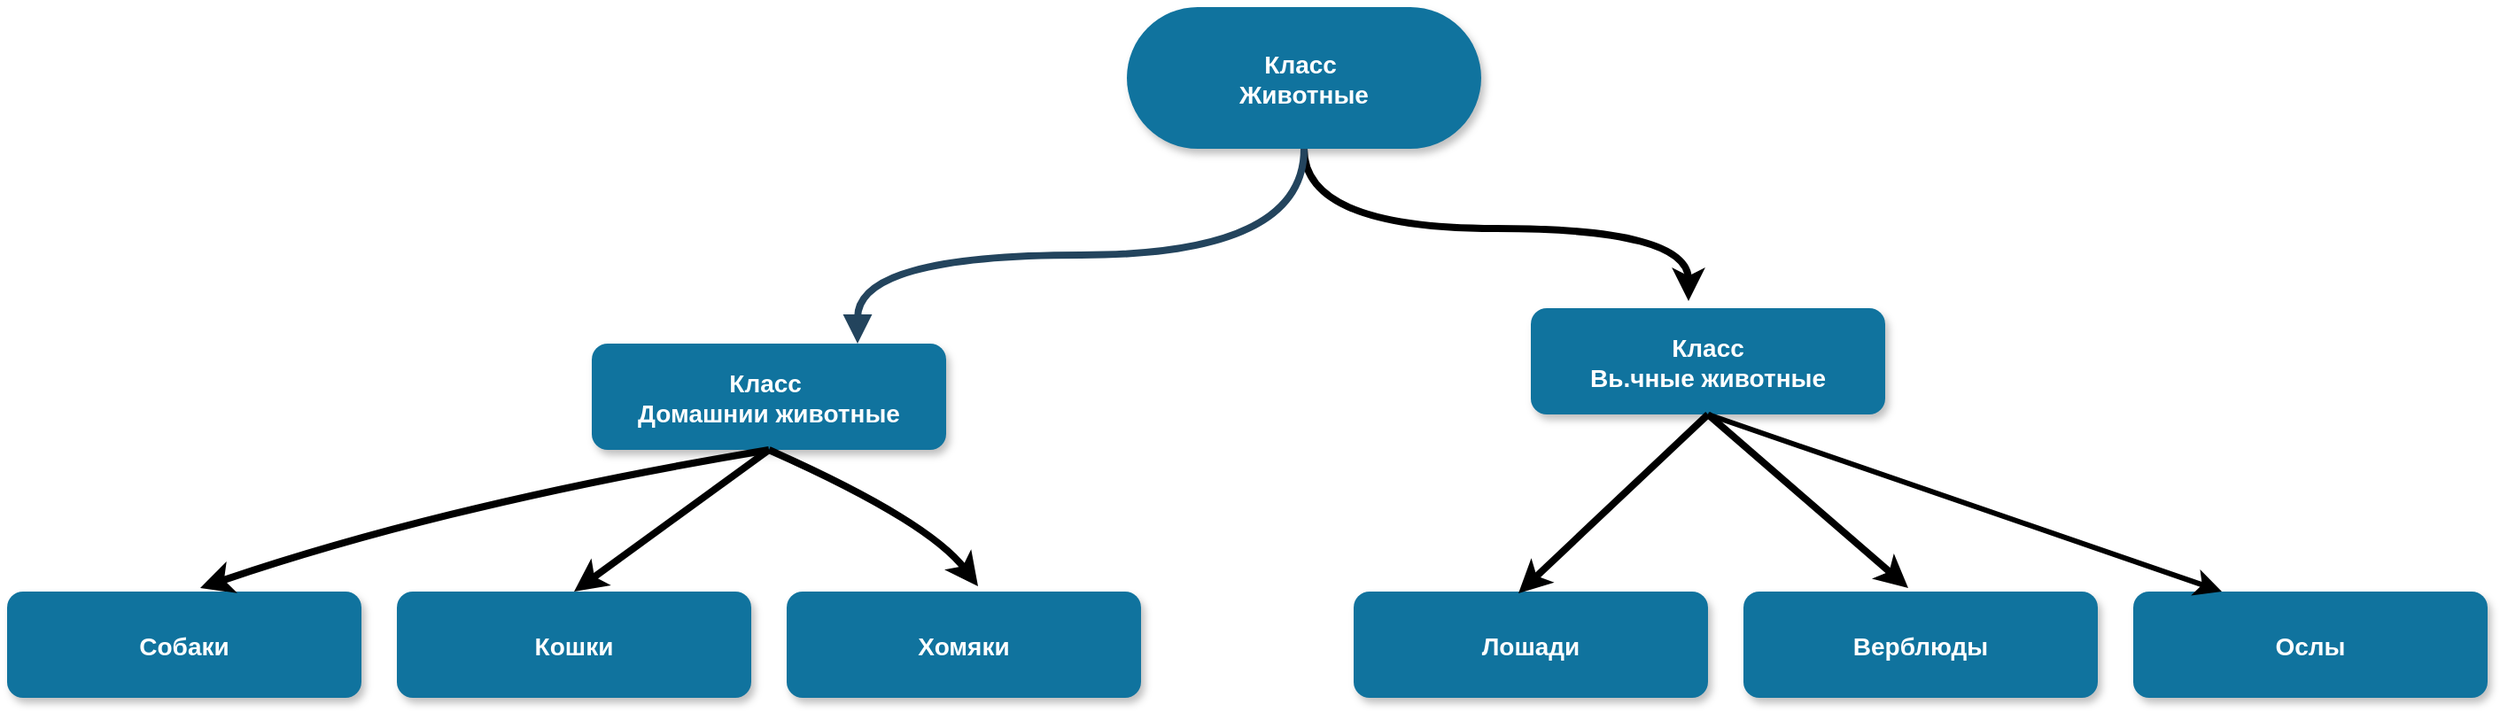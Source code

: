 <mxfile version="21.2.8" type="device">
  <diagram name="Page-1" id="97916047-d0de-89f5-080d-49f4d83e522f">
    <mxGraphModel dx="1434" dy="884" grid="1" gridSize="10" guides="1" tooltips="1" connect="1" arrows="1" fold="1" page="1" pageScale="1.5" pageWidth="1169" pageHeight="827" background="none" math="0" shadow="0">
      <root>
        <mxCell id="0" />
        <mxCell id="1" parent="0" />
        <mxCell id="vf7raUNTLhXrw2Lb0DeK-55" style="edgeStyle=orthogonalEdgeStyle;orthogonalLoop=1;jettySize=auto;html=1;exitX=0.5;exitY=1;exitDx=0;exitDy=0;strokeWidth=4;curved=1;entryX=0.445;entryY=-0.067;entryDx=0;entryDy=0;entryPerimeter=0;" edge="1" parent="1" source="2" target="8">
          <mxGeometry relative="1" as="geometry">
            <mxPoint x="990" y="210" as="targetPoint" />
          </mxGeometry>
        </mxCell>
        <mxCell id="2" value="Класс &#xa;Животные" style="rounded=1;fillColor=#10739E;strokeColor=none;shadow=1;gradientColor=none;fontStyle=1;fontColor=#FFFFFF;fontSize=14;arcSize=50;" parent="1" vertex="1">
          <mxGeometry x="672" y="40" width="200" height="80" as="geometry" />
        </mxCell>
        <mxCell id="4" value="Класс &#xa;Домашнии животные" style="rounded=1;fillColor=#10739E;strokeColor=none;shadow=1;gradientColor=none;fontStyle=1;fontColor=#FFFFFF;fontSize=14;" parent="1" vertex="1">
          <mxGeometry x="370" y="230" width="200" height="60" as="geometry" />
        </mxCell>
        <mxCell id="5" value="Собаки" style="rounded=1;fillColor=#10739E;strokeColor=none;shadow=1;gradientColor=none;fontStyle=1;fontColor=#FFFFFF;fontSize=14;" parent="1" vertex="1">
          <mxGeometry x="40" y="370" width="200" height="60" as="geometry" />
        </mxCell>
        <mxCell id="6" value="Кошки" style="rounded=1;fillColor=#10739E;strokeColor=none;shadow=1;gradientColor=none;fontStyle=1;fontColor=#FFFFFF;fontSize=14;" parent="1" vertex="1">
          <mxGeometry x="260" y="370" width="200" height="60" as="geometry" />
        </mxCell>
        <mxCell id="8" value="Класс&#xa;Вь.чные животные" style="rounded=1;fillColor=#10739E;strokeColor=none;shadow=1;gradientColor=none;fontStyle=1;fontColor=#FFFFFF;fontSize=14;" parent="1" vertex="1">
          <mxGeometry x="900" y="210" width="200" height="60" as="geometry" />
        </mxCell>
        <mxCell id="13" value="Хомяки" style="rounded=1;fillColor=#10739E;strokeColor=none;shadow=1;gradientColor=none;fontStyle=1;fontColor=#FFFFFF;fontSize=14;" parent="1" vertex="1">
          <mxGeometry x="480" y="370" width="200" height="60" as="geometry" />
        </mxCell>
        <mxCell id="18" value="Лошади" style="rounded=1;fillColor=#10739E;strokeColor=none;shadow=1;gradientColor=none;fontStyle=1;fontColor=#FFFFFF;fontSize=14;" parent="1" vertex="1">
          <mxGeometry x="800" y="370" width="200" height="60" as="geometry" />
        </mxCell>
        <mxCell id="23" value="Верблюды" style="rounded=1;fillColor=#10739E;strokeColor=none;shadow=1;gradientColor=none;fontStyle=1;fontColor=#FFFFFF;fontSize=14;" parent="1" vertex="1">
          <mxGeometry x="1020" y="370" width="200" height="60" as="geometry" />
        </mxCell>
        <mxCell id="24" value="Ослы" style="rounded=1;fillColor=#10739E;strokeColor=none;shadow=1;gradientColor=none;fontStyle=1;fontColor=#FFFFFF;fontSize=14;" parent="1" vertex="1">
          <mxGeometry x="1240" y="370" width="200" height="60" as="geometry" />
        </mxCell>
        <mxCell id="29" value="" style="edgeStyle=elbowEdgeStyle;elbow=vertical;strokeWidth=4;endArrow=block;endFill=1;fontStyle=1;strokeColor=#23445D;exitX=0.5;exitY=1;exitDx=0;exitDy=0;curved=1;entryX=0.75;entryY=0;entryDx=0;entryDy=0;" parent="1" source="2" target="4" edge="1">
          <mxGeometry x="22" y="165.5" width="100" height="100" as="geometry">
            <mxPoint x="22" y="265.5" as="sourcePoint" />
            <mxPoint x="640" y="310" as="targetPoint" />
            <Array as="points">
              <mxPoint x="550" y="180" />
              <mxPoint x="630" y="330" />
              <mxPoint x="650" y="200" />
              <mxPoint x="900" y="300" />
            </Array>
          </mxGeometry>
        </mxCell>
        <mxCell id="vf7raUNTLhXrw2Lb0DeK-57" value="" style="endArrow=classic;html=1;exitX=0.5;exitY=1;exitDx=0;exitDy=0;entryX=0.545;entryY=-0.033;entryDx=0;entryDy=0;entryPerimeter=0;strokeColor=default;curved=1;strokeWidth=4;" edge="1" parent="1" source="4" target="5">
          <mxGeometry width="50" height="50" relative="1" as="geometry">
            <mxPoint x="720" y="400" as="sourcePoint" />
            <mxPoint x="770" y="350" as="targetPoint" />
            <Array as="points">
              <mxPoint x="290" y="320" />
            </Array>
          </mxGeometry>
        </mxCell>
        <mxCell id="vf7raUNTLhXrw2Lb0DeK-58" value="" style="endArrow=classic;html=1;exitX=0.5;exitY=1;exitDx=0;exitDy=0;entryX=0.54;entryY=-0.05;entryDx=0;entryDy=0;entryPerimeter=0;curved=1;strokeWidth=4;" edge="1" parent="1" source="4" target="13">
          <mxGeometry width="50" height="50" relative="1" as="geometry">
            <mxPoint x="540" y="350" as="sourcePoint" />
            <mxPoint x="590" y="300" as="targetPoint" />
            <Array as="points">
              <mxPoint x="560" y="330" />
            </Array>
          </mxGeometry>
        </mxCell>
        <mxCell id="vf7raUNTLhXrw2Lb0DeK-59" value="" style="endArrow=classic;html=1;exitX=0.5;exitY=1;exitDx=0;exitDy=0;entryX=0.5;entryY=0;entryDx=0;entryDy=0;curved=1;strokeWidth=4;" edge="1" parent="1" source="4" target="6">
          <mxGeometry width="50" height="50" relative="1" as="geometry">
            <mxPoint x="500" y="360" as="sourcePoint" />
            <mxPoint x="550" y="310" as="targetPoint" />
          </mxGeometry>
        </mxCell>
        <mxCell id="vf7raUNTLhXrw2Lb0DeK-60" value="" style="endArrow=classic;html=1;exitX=0.5;exitY=1;exitDx=0;exitDy=0;entryX=0.465;entryY=0.017;entryDx=0;entryDy=0;entryPerimeter=0;curved=1;strokeWidth=4;" edge="1" parent="1" source="8" target="18">
          <mxGeometry width="50" height="50" relative="1" as="geometry">
            <mxPoint x="900" y="340" as="sourcePoint" />
            <mxPoint x="950" y="290" as="targetPoint" />
          </mxGeometry>
        </mxCell>
        <mxCell id="vf7raUNTLhXrw2Lb0DeK-61" value="" style="endArrow=classic;html=1;entryX=0.465;entryY=-0.033;entryDx=0;entryDy=0;entryPerimeter=0;curved=1;strokeWidth=4;" edge="1" parent="1" target="23">
          <mxGeometry width="50" height="50" relative="1" as="geometry">
            <mxPoint x="1000" y="270" as="sourcePoint" />
            <mxPoint x="1040" y="290" as="targetPoint" />
          </mxGeometry>
        </mxCell>
        <mxCell id="vf7raUNTLhXrw2Lb0DeK-62" value="" style="endArrow=classic;html=1;exitX=0.5;exitY=1;exitDx=0;exitDy=0;entryX=0.25;entryY=0;entryDx=0;entryDy=0;curved=1;strokeWidth=3;" edge="1" parent="1" source="8" target="24">
          <mxGeometry width="50" height="50" relative="1" as="geometry">
            <mxPoint x="1140" y="320" as="sourcePoint" />
            <mxPoint x="1190" y="270" as="targetPoint" />
          </mxGeometry>
        </mxCell>
      </root>
    </mxGraphModel>
  </diagram>
</mxfile>
